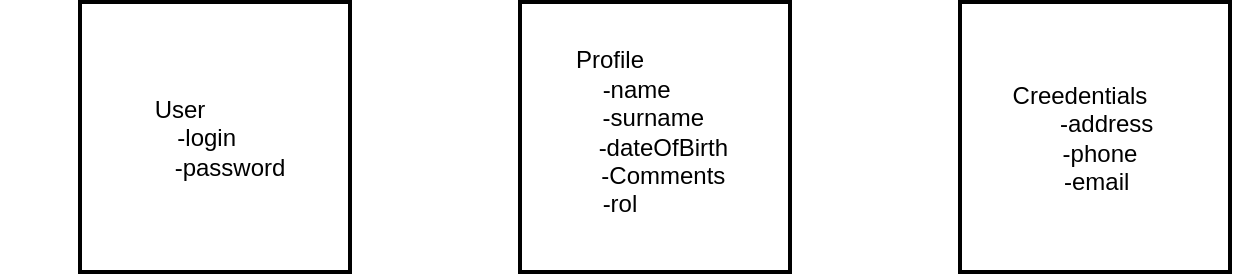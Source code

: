 <mxfile version="24.9.1">
  <diagram name="Página-1" id="SRDmp1DnL2eC7tAs_g5j">
    <mxGraphModel grid="1" page="1" gridSize="10" guides="1" tooltips="1" connect="1" arrows="1" fold="1" pageScale="1" pageWidth="827" pageHeight="1169" math="0" shadow="0">
      <root>
        <mxCell id="0" />
        <mxCell id="1" parent="0" />
        <mxCell id="RsQrNVCiPX0oFydIWgf2-1" value="User&lt;div&gt;&lt;span style=&quot;white-space: pre;&quot;&gt;&#x9;&lt;/span&gt;-login&lt;/div&gt;&lt;div&gt;&lt;span style=&quot;white-space: pre;&quot;&gt;&#x9;&lt;/span&gt;&amp;nbsp; &amp;nbsp; &amp;nbsp; &amp;nbsp;-password&lt;/div&gt;" style="text;strokeColor=none;align=center;fillColor=none;html=1;verticalAlign=middle;whiteSpace=wrap;rounded=0;" vertex="1" parent="1">
          <mxGeometry x="80" y="122.5" width="180" height="30" as="geometry" />
        </mxCell>
        <mxCell id="RsQrNVCiPX0oFydIWgf2-2" value="Profile&lt;div&gt;&lt;span style=&quot;white-space: pre;&quot;&gt;&#x9;&lt;/span&gt;-name&lt;/div&gt;&lt;div&gt;&lt;span style=&quot;white-space: pre;&quot;&gt;&#x9;&lt;/span&gt;&amp;nbsp; &amp;nbsp; &amp;nbsp;-surname&lt;/div&gt;&lt;div&gt;&lt;span style=&quot;white-space: pre;&quot;&gt;&#x9;&lt;/span&gt;&lt;span style=&quot;white-space: pre;&quot;&gt;&#x9;&lt;/span&gt;-dateOfBirth&lt;/div&gt;&lt;div&gt;&lt;span style=&quot;white-space: pre;&quot;&gt;&#x9;&lt;/span&gt;&lt;span style=&quot;white-space: pre;&quot;&gt;&#x9;&lt;/span&gt;-Comments&lt;/div&gt;&lt;div&gt;&amp;nbsp; &amp;nbsp;-rol&lt;/div&gt;" style="text;strokeColor=none;align=center;fillColor=none;html=1;verticalAlign=middle;whiteSpace=wrap;rounded=0;" vertex="1" parent="1">
          <mxGeometry x="320" y="120" width="130" height="30" as="geometry" />
        </mxCell>
        <mxCell id="RsQrNVCiPX0oFydIWgf2-3" value="Creedentials&lt;div&gt;&lt;span style=&quot;white-space: pre;&quot;&gt;&#x9;&lt;/span&gt;-address&lt;/div&gt;&lt;div&gt;&amp;nbsp; &amp;nbsp; &amp;nbsp; -phone&lt;/div&gt;&lt;div&gt;&amp;nbsp; &amp;nbsp; &amp;nbsp;-email&lt;/div&gt;" style="text;strokeColor=none;align=center;fillColor=none;html=1;verticalAlign=middle;whiteSpace=wrap;rounded=0;" vertex="1" parent="1">
          <mxGeometry x="560" y="122.5" width="120" height="30" as="geometry" />
        </mxCell>
        <mxCell id="RsQrNVCiPX0oFydIWgf2-4" value="" style="whiteSpace=wrap;html=1;aspect=fixed;fillColor=none;strokeWidth=2;" vertex="1" parent="1">
          <mxGeometry x="120" y="70" width="135" height="135" as="geometry" />
        </mxCell>
        <mxCell id="RsQrNVCiPX0oFydIWgf2-5" value="" style="whiteSpace=wrap;html=1;aspect=fixed;fillColor=none;strokeWidth=2;" vertex="1" parent="1">
          <mxGeometry x="340" y="70" width="135" height="135" as="geometry" />
        </mxCell>
        <mxCell id="RsQrNVCiPX0oFydIWgf2-6" value="" style="whiteSpace=wrap;html=1;aspect=fixed;fillColor=none;strokeWidth=2;" vertex="1" parent="1">
          <mxGeometry x="560" y="70" width="135" height="135" as="geometry" />
        </mxCell>
      </root>
    </mxGraphModel>
  </diagram>
</mxfile>
